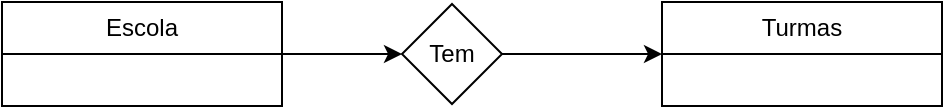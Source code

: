 <mxfile version="21.6.9" type="github">
  <diagram id="C5RBs43oDa-KdzZeNtuy" name="Page-1">
    <mxGraphModel dx="1434" dy="718" grid="1" gridSize="10" guides="1" tooltips="1" connect="1" arrows="1" fold="1" page="1" pageScale="1" pageWidth="827" pageHeight="1169" math="0" shadow="0">
      <root>
        <mxCell id="WIyWlLk6GJQsqaUBKTNV-0" />
        <mxCell id="WIyWlLk6GJQsqaUBKTNV-1" parent="WIyWlLk6GJQsqaUBKTNV-0" />
        <mxCell id="D7e1Tf7cEm8bqu3YLtNH-12" style="edgeStyle=orthogonalEdgeStyle;rounded=0;orthogonalLoop=1;jettySize=auto;html=1;exitX=1;exitY=0.5;exitDx=0;exitDy=0;entryX=0;entryY=0.5;entryDx=0;entryDy=0;" edge="1" parent="WIyWlLk6GJQsqaUBKTNV-1" source="D7e1Tf7cEm8bqu3YLtNH-7" target="D7e1Tf7cEm8bqu3YLtNH-11">
          <mxGeometry relative="1" as="geometry" />
        </mxCell>
        <mxCell id="D7e1Tf7cEm8bqu3YLtNH-7" value="Escola" style="swimlane;fontStyle=0;childLayout=stackLayout;horizontal=1;startSize=26;fillColor=none;horizontalStack=0;resizeParent=1;resizeParentMax=0;resizeLast=0;collapsible=1;marginBottom=0;whiteSpace=wrap;html=1;" vertex="1" parent="WIyWlLk6GJQsqaUBKTNV-1">
          <mxGeometry y="14" width="140" height="52" as="geometry" />
        </mxCell>
        <mxCell id="D7e1Tf7cEm8bqu3YLtNH-21" style="edgeStyle=orthogonalEdgeStyle;rounded=0;orthogonalLoop=1;jettySize=auto;html=1;exitX=1;exitY=0.5;exitDx=0;exitDy=0;entryX=0;entryY=0.5;entryDx=0;entryDy=0;" edge="1" parent="WIyWlLk6GJQsqaUBKTNV-1" source="D7e1Tf7cEm8bqu3YLtNH-11" target="D7e1Tf7cEm8bqu3YLtNH-20">
          <mxGeometry relative="1" as="geometry" />
        </mxCell>
        <mxCell id="D7e1Tf7cEm8bqu3YLtNH-11" value="Tem" style="rhombus;whiteSpace=wrap;html=1;" vertex="1" parent="WIyWlLk6GJQsqaUBKTNV-1">
          <mxGeometry x="200" y="15" width="50" height="50" as="geometry" />
        </mxCell>
        <mxCell id="D7e1Tf7cEm8bqu3YLtNH-20" value="Turmas" style="swimlane;fontStyle=0;childLayout=stackLayout;horizontal=1;startSize=26;fillColor=none;horizontalStack=0;resizeParent=1;resizeParentMax=0;resizeLast=0;collapsible=1;marginBottom=0;whiteSpace=wrap;html=1;" vertex="1" parent="WIyWlLk6GJQsqaUBKTNV-1">
          <mxGeometry x="330" y="14" width="140" height="52" as="geometry" />
        </mxCell>
      </root>
    </mxGraphModel>
  </diagram>
</mxfile>
